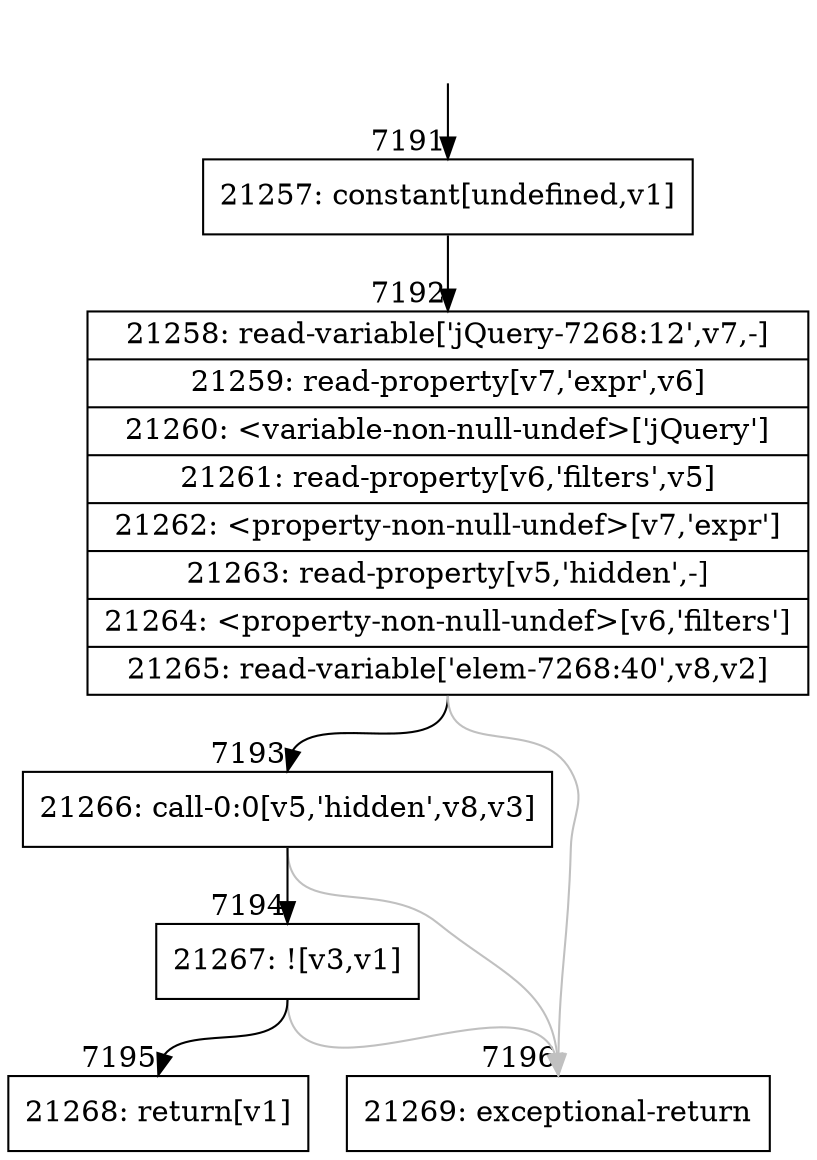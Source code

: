 digraph {
rankdir="TD"
BB_entry450[shape=none,label=""];
BB_entry450 -> BB7191 [tailport=s, headport=n, headlabel="    7191"]
BB7191 [shape=record label="{21257: constant[undefined,v1]}" ] 
BB7191 -> BB7192 [tailport=s, headport=n, headlabel="      7192"]
BB7192 [shape=record label="{21258: read-variable['jQuery-7268:12',v7,-]|21259: read-property[v7,'expr',v6]|21260: \<variable-non-null-undef\>['jQuery']|21261: read-property[v6,'filters',v5]|21262: \<property-non-null-undef\>[v7,'expr']|21263: read-property[v5,'hidden',-]|21264: \<property-non-null-undef\>[v6,'filters']|21265: read-variable['elem-7268:40',v8,v2]}" ] 
BB7192 -> BB7193 [tailport=s, headport=n, headlabel="      7193"]
BB7192 -> BB7196 [tailport=s, headport=n, color=gray, headlabel="      7196"]
BB7193 [shape=record label="{21266: call-0:0[v5,'hidden',v8,v3]}" ] 
BB7193 -> BB7194 [tailport=s, headport=n, headlabel="      7194"]
BB7193 -> BB7196 [tailport=s, headport=n, color=gray]
BB7194 [shape=record label="{21267: ![v3,v1]}" ] 
BB7194 -> BB7195 [tailport=s, headport=n, headlabel="      7195"]
BB7194 -> BB7196 [tailport=s, headport=n, color=gray]
BB7195 [shape=record label="{21268: return[v1]}" ] 
BB7196 [shape=record label="{21269: exceptional-return}" ] 
}
